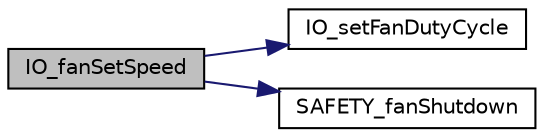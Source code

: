 digraph "IO_fanSetSpeed"
{
 // LATEX_PDF_SIZE
  edge [fontname="Helvetica",fontsize="10",labelfontname="Helvetica",labelfontsize="10"];
  node [fontname="Helvetica",fontsize="10",shape=record];
  rankdir="LR";
  Node1 [label="IO_fanSetSpeed",height=0.2,width=0.4,color="black", fillcolor="grey75", style="filled", fontcolor="black",tooltip=" "];
  Node1 -> Node2 [color="midnightblue",fontsize="10",style="solid"];
  Node2 [label="IO_setFanDutyCycle",height=0.2,width=0.4,color="black", fillcolor="white", style="filled",URL="$io_8c.html#a8122064b26eb564e1f005d71f9ed4123",tooltip=" "];
  Node1 -> Node3 [color="midnightblue",fontsize="10",style="solid"];
  Node3 [label="SAFETY_fanShutdown",height=0.2,width=0.4,color="black", fillcolor="white", style="filled",URL="$safety_8c.html#a7d4447bf47593b50ac73afbf73ab045f",tooltip=" "];
}

